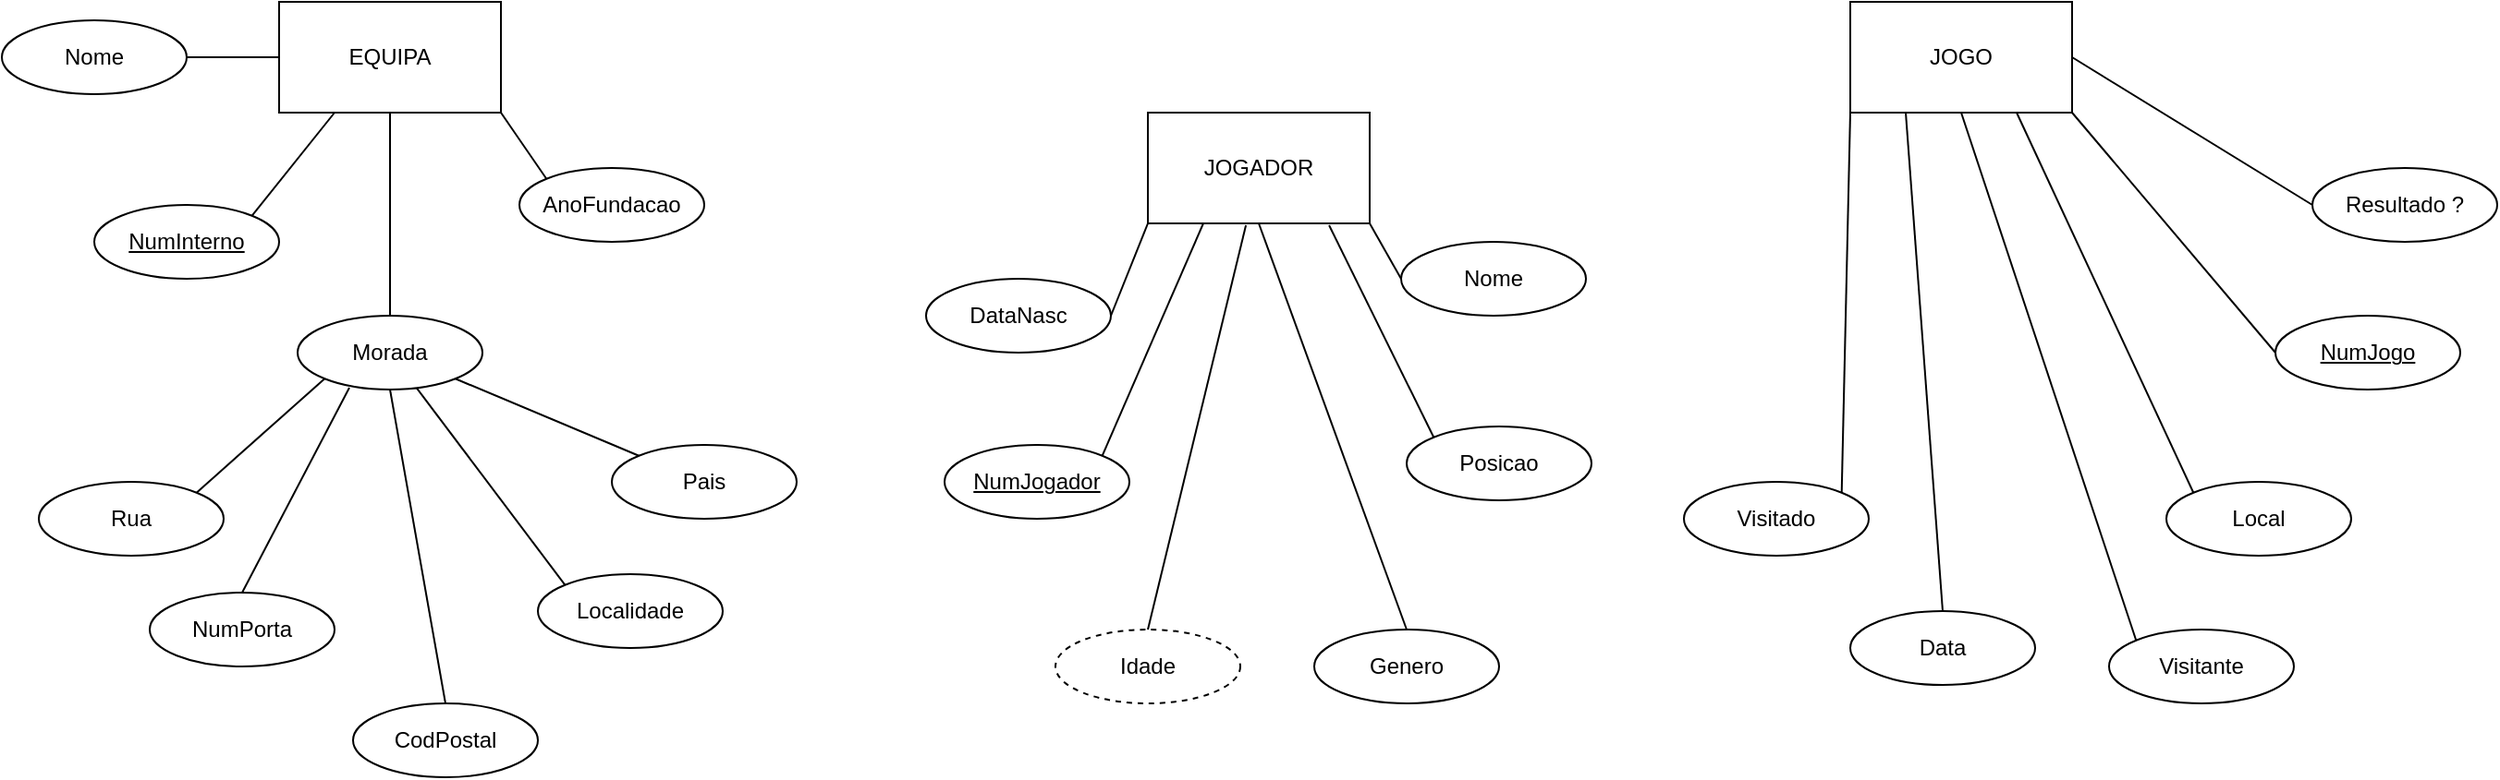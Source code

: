 <mxfile version="24.7.16">
  <diagram name="Página-1" id="nuRB3zGGrpMCYvHhlllO">
    <mxGraphModel dx="1964" dy="714" grid="1" gridSize="10" guides="1" tooltips="1" connect="1" arrows="1" fold="1" page="1" pageScale="1" pageWidth="827" pageHeight="1169" math="0" shadow="0">
      <root>
        <mxCell id="0" />
        <mxCell id="1" parent="0" />
        <mxCell id="1MQO9G28q89DZG1HVqWR-1" value="EQUIPA" style="rounded=0;whiteSpace=wrap;html=1;" vertex="1" parent="1">
          <mxGeometry x="120" y="110" width="120" height="60" as="geometry" />
        </mxCell>
        <mxCell id="1MQO9G28q89DZG1HVqWR-2" value="JOGADOR" style="rounded=0;whiteSpace=wrap;html=1;" vertex="1" parent="1">
          <mxGeometry x="590" y="170" width="120" height="60" as="geometry" />
        </mxCell>
        <mxCell id="1MQO9G28q89DZG1HVqWR-3" value="JOGO" style="rounded=0;whiteSpace=wrap;html=1;" vertex="1" parent="1">
          <mxGeometry x="970" y="110" width="120" height="60" as="geometry" />
        </mxCell>
        <mxCell id="1MQO9G28q89DZG1HVqWR-4" value="Pais" style="ellipse;whiteSpace=wrap;html=1;align=center;" vertex="1" parent="1">
          <mxGeometry x="300" y="350" width="100" height="40" as="geometry" />
        </mxCell>
        <mxCell id="1MQO9G28q89DZG1HVqWR-5" value="Rua" style="ellipse;whiteSpace=wrap;html=1;align=center;" vertex="1" parent="1">
          <mxGeometry x="-10" y="370" width="100" height="40" as="geometry" />
        </mxCell>
        <mxCell id="1MQO9G28q89DZG1HVqWR-7" value="NumInterno" style="ellipse;whiteSpace=wrap;html=1;align=center;fontStyle=4;" vertex="1" parent="1">
          <mxGeometry x="20" y="220" width="100" height="40" as="geometry" />
        </mxCell>
        <mxCell id="1MQO9G28q89DZG1HVqWR-8" value="AnoFundacao" style="ellipse;whiteSpace=wrap;html=1;align=center;" vertex="1" parent="1">
          <mxGeometry x="250" y="200" width="100" height="40" as="geometry" />
        </mxCell>
        <mxCell id="1MQO9G28q89DZG1HVqWR-9" value="Morada" style="ellipse;whiteSpace=wrap;html=1;align=center;" vertex="1" parent="1">
          <mxGeometry x="130" y="280" width="100" height="40" as="geometry" />
        </mxCell>
        <mxCell id="1MQO9G28q89DZG1HVqWR-12" value="Nome" style="ellipse;whiteSpace=wrap;html=1;align=center;" vertex="1" parent="1">
          <mxGeometry x="-30" y="120" width="100" height="40" as="geometry" />
        </mxCell>
        <mxCell id="1MQO9G28q89DZG1HVqWR-13" value="NumPorta" style="ellipse;whiteSpace=wrap;html=1;align=center;" vertex="1" parent="1">
          <mxGeometry x="50" y="430" width="100" height="40" as="geometry" />
        </mxCell>
        <mxCell id="1MQO9G28q89DZG1HVqWR-14" value="Nome" style="ellipse;whiteSpace=wrap;html=1;align=center;" vertex="1" parent="1">
          <mxGeometry x="727" y="240" width="100" height="40" as="geometry" />
        </mxCell>
        <mxCell id="1MQO9G28q89DZG1HVqWR-15" value="Genero" style="ellipse;whiteSpace=wrap;html=1;align=center;" vertex="1" parent="1">
          <mxGeometry x="680" y="450" width="100" height="40" as="geometry" />
        </mxCell>
        <mxCell id="1MQO9G28q89DZG1HVqWR-16" value="DataNasc" style="ellipse;whiteSpace=wrap;html=1;align=center;" vertex="1" parent="1">
          <mxGeometry x="470" y="260" width="100" height="40" as="geometry" />
        </mxCell>
        <mxCell id="1MQO9G28q89DZG1HVqWR-19" value="NumJogador" style="ellipse;whiteSpace=wrap;html=1;align=center;fontStyle=4;" vertex="1" parent="1">
          <mxGeometry x="480" y="350" width="100" height="40" as="geometry" />
        </mxCell>
        <mxCell id="1MQO9G28q89DZG1HVqWR-21" value="Posicao" style="ellipse;whiteSpace=wrap;html=1;align=center;" vertex="1" parent="1">
          <mxGeometry x="730" y="340" width="100" height="40" as="geometry" />
        </mxCell>
        <mxCell id="1MQO9G28q89DZG1HVqWR-22" value="CodPostal" style="ellipse;whiteSpace=wrap;html=1;align=center;" vertex="1" parent="1">
          <mxGeometry x="160" y="490" width="100" height="40" as="geometry" />
        </mxCell>
        <mxCell id="1MQO9G28q89DZG1HVqWR-23" value="Localidade" style="ellipse;whiteSpace=wrap;html=1;align=center;" vertex="1" parent="1">
          <mxGeometry x="260" y="420" width="100" height="40" as="geometry" />
        </mxCell>
        <mxCell id="1MQO9G28q89DZG1HVqWR-24" value="Idade" style="ellipse;whiteSpace=wrap;html=1;align=center;dashed=1;" vertex="1" parent="1">
          <mxGeometry x="540" y="450" width="100" height="40" as="geometry" />
        </mxCell>
        <mxCell id="1MQO9G28q89DZG1HVqWR-25" value="NumJogo" style="ellipse;whiteSpace=wrap;html=1;align=center;fontStyle=4;" vertex="1" parent="1">
          <mxGeometry x="1200" y="280" width="100" height="40" as="geometry" />
        </mxCell>
        <mxCell id="1MQO9G28q89DZG1HVqWR-26" value="Data" style="ellipse;whiteSpace=wrap;html=1;align=center;" vertex="1" parent="1">
          <mxGeometry x="970" y="440" width="100" height="40" as="geometry" />
        </mxCell>
        <mxCell id="1MQO9G28q89DZG1HVqWR-27" value="Visitante" style="ellipse;whiteSpace=wrap;html=1;align=center;" vertex="1" parent="1">
          <mxGeometry x="1110" y="450" width="100" height="40" as="geometry" />
        </mxCell>
        <mxCell id="1MQO9G28q89DZG1HVqWR-28" value="Visitado" style="ellipse;whiteSpace=wrap;html=1;align=center;" vertex="1" parent="1">
          <mxGeometry x="880" y="370" width="100" height="40" as="geometry" />
        </mxCell>
        <mxCell id="1MQO9G28q89DZG1HVqWR-29" value="Resultado ?" style="ellipse;whiteSpace=wrap;html=1;align=center;" vertex="1" parent="1">
          <mxGeometry x="1220" y="200" width="100" height="40" as="geometry" />
        </mxCell>
        <mxCell id="1MQO9G28q89DZG1HVqWR-30" value="Local" style="ellipse;whiteSpace=wrap;html=1;align=center;" vertex="1" parent="1">
          <mxGeometry x="1141" y="370" width="100" height="40" as="geometry" />
        </mxCell>
        <mxCell id="1MQO9G28q89DZG1HVqWR-33" value="" style="endArrow=none;html=1;rounded=0;exitX=0;exitY=0;exitDx=0;exitDy=0;entryX=0.5;entryY=1;entryDx=0;entryDy=0;" edge="1" parent="1" source="1MQO9G28q89DZG1HVqWR-27" target="1MQO9G28q89DZG1HVqWR-3">
          <mxGeometry width="50" height="50" relative="1" as="geometry">
            <mxPoint x="460" y="410" as="sourcePoint" />
            <mxPoint x="510" y="360" as="targetPoint" />
          </mxGeometry>
        </mxCell>
        <mxCell id="1MQO9G28q89DZG1HVqWR-34" value="" style="endArrow=none;html=1;rounded=0;exitX=0;exitY=0;exitDx=0;exitDy=0;entryX=0.75;entryY=1;entryDx=0;entryDy=0;" edge="1" parent="1" source="1MQO9G28q89DZG1HVqWR-30" target="1MQO9G28q89DZG1HVqWR-3">
          <mxGeometry width="50" height="50" relative="1" as="geometry">
            <mxPoint x="460" y="410" as="sourcePoint" />
            <mxPoint x="510" y="360" as="targetPoint" />
          </mxGeometry>
        </mxCell>
        <mxCell id="1MQO9G28q89DZG1HVqWR-35" value="" style="endArrow=none;html=1;rounded=0;exitX=0;exitY=0.5;exitDx=0;exitDy=0;entryX=1;entryY=1;entryDx=0;entryDy=0;" edge="1" parent="1" source="1MQO9G28q89DZG1HVqWR-25" target="1MQO9G28q89DZG1HVqWR-3">
          <mxGeometry width="50" height="50" relative="1" as="geometry">
            <mxPoint x="460" y="410" as="sourcePoint" />
            <mxPoint x="510" y="360" as="targetPoint" />
          </mxGeometry>
        </mxCell>
        <mxCell id="1MQO9G28q89DZG1HVqWR-36" value="" style="endArrow=none;html=1;rounded=0;exitX=0;exitY=0.5;exitDx=0;exitDy=0;entryX=1;entryY=0.5;entryDx=0;entryDy=0;" edge="1" parent="1" source="1MQO9G28q89DZG1HVqWR-29" target="1MQO9G28q89DZG1HVqWR-3">
          <mxGeometry width="50" height="50" relative="1" as="geometry">
            <mxPoint x="460" y="410" as="sourcePoint" />
            <mxPoint x="510" y="360" as="targetPoint" />
          </mxGeometry>
        </mxCell>
        <mxCell id="1MQO9G28q89DZG1HVqWR-37" value="" style="endArrow=none;html=1;rounded=0;exitX=0.5;exitY=0;exitDx=0;exitDy=0;entryX=0.442;entryY=1.017;entryDx=0;entryDy=0;entryPerimeter=0;" edge="1" parent="1" source="1MQO9G28q89DZG1HVqWR-24" target="1MQO9G28q89DZG1HVqWR-2">
          <mxGeometry width="50" height="50" relative="1" as="geometry">
            <mxPoint x="460" y="410" as="sourcePoint" />
            <mxPoint x="510" y="360" as="targetPoint" />
          </mxGeometry>
        </mxCell>
        <mxCell id="1MQO9G28q89DZG1HVqWR-38" value="" style="endArrow=none;html=1;rounded=0;exitX=1;exitY=0;exitDx=0;exitDy=0;entryX=0.25;entryY=1;entryDx=0;entryDy=0;" edge="1" parent="1" source="1MQO9G28q89DZG1HVqWR-19" target="1MQO9G28q89DZG1HVqWR-2">
          <mxGeometry width="50" height="50" relative="1" as="geometry">
            <mxPoint x="460" y="410" as="sourcePoint" />
            <mxPoint x="510" y="360" as="targetPoint" />
          </mxGeometry>
        </mxCell>
        <mxCell id="1MQO9G28q89DZG1HVqWR-39" value="" style="endArrow=none;html=1;rounded=0;entryX=0.5;entryY=0;entryDx=0;entryDy=0;exitX=0.5;exitY=1;exitDx=0;exitDy=0;" edge="1" parent="1" source="1MQO9G28q89DZG1HVqWR-2" target="1MQO9G28q89DZG1HVqWR-15">
          <mxGeometry width="50" height="50" relative="1" as="geometry">
            <mxPoint x="460" y="410" as="sourcePoint" />
            <mxPoint x="510" y="360" as="targetPoint" />
          </mxGeometry>
        </mxCell>
        <mxCell id="1MQO9G28q89DZG1HVqWR-40" value="" style="endArrow=none;html=1;rounded=0;exitX=0;exitY=0;exitDx=0;exitDy=0;entryX=0.817;entryY=1.017;entryDx=0;entryDy=0;entryPerimeter=0;" edge="1" parent="1" source="1MQO9G28q89DZG1HVqWR-21" target="1MQO9G28q89DZG1HVqWR-2">
          <mxGeometry width="50" height="50" relative="1" as="geometry">
            <mxPoint x="460" y="410" as="sourcePoint" />
            <mxPoint x="510" y="360" as="targetPoint" />
          </mxGeometry>
        </mxCell>
        <mxCell id="1MQO9G28q89DZG1HVqWR-41" value="" style="endArrow=none;html=1;rounded=0;exitX=0;exitY=0.5;exitDx=0;exitDy=0;entryX=1;entryY=1;entryDx=0;entryDy=0;" edge="1" parent="1" source="1MQO9G28q89DZG1HVqWR-14" target="1MQO9G28q89DZG1HVqWR-2">
          <mxGeometry width="50" height="50" relative="1" as="geometry">
            <mxPoint x="460" y="410" as="sourcePoint" />
            <mxPoint x="510" y="360" as="targetPoint" />
          </mxGeometry>
        </mxCell>
        <mxCell id="1MQO9G28q89DZG1HVqWR-42" value="" style="endArrow=none;html=1;rounded=0;exitX=0;exitY=1;exitDx=0;exitDy=0;entryX=1;entryY=0.5;entryDx=0;entryDy=0;" edge="1" parent="1" source="1MQO9G28q89DZG1HVqWR-2" target="1MQO9G28q89DZG1HVqWR-16">
          <mxGeometry width="50" height="50" relative="1" as="geometry">
            <mxPoint x="460" y="410" as="sourcePoint" />
            <mxPoint x="510" y="360" as="targetPoint" />
          </mxGeometry>
        </mxCell>
        <mxCell id="1MQO9G28q89DZG1HVqWR-43" value="" style="endArrow=none;html=1;rounded=0;exitX=1;exitY=0;exitDx=0;exitDy=0;entryX=0;entryY=1;entryDx=0;entryDy=0;" edge="1" parent="1" source="1MQO9G28q89DZG1HVqWR-5" target="1MQO9G28q89DZG1HVqWR-9">
          <mxGeometry width="50" height="50" relative="1" as="geometry">
            <mxPoint x="460" y="410" as="sourcePoint" />
            <mxPoint x="510" y="360" as="targetPoint" />
          </mxGeometry>
        </mxCell>
        <mxCell id="1MQO9G28q89DZG1HVqWR-44" value="" style="endArrow=none;html=1;rounded=0;exitX=0.5;exitY=0;exitDx=0;exitDy=0;entryX=0.28;entryY=0.975;entryDx=0;entryDy=0;entryPerimeter=0;" edge="1" parent="1" source="1MQO9G28q89DZG1HVqWR-13" target="1MQO9G28q89DZG1HVqWR-9">
          <mxGeometry width="50" height="50" relative="1" as="geometry">
            <mxPoint x="460" y="410" as="sourcePoint" />
            <mxPoint x="510" y="360" as="targetPoint" />
          </mxGeometry>
        </mxCell>
        <mxCell id="1MQO9G28q89DZG1HVqWR-45" value="" style="endArrow=none;html=1;rounded=0;exitX=0;exitY=0;exitDx=0;exitDy=0;" edge="1" parent="1" source="1MQO9G28q89DZG1HVqWR-23" target="1MQO9G28q89DZG1HVqWR-9">
          <mxGeometry width="50" height="50" relative="1" as="geometry">
            <mxPoint x="460" y="410" as="sourcePoint" />
            <mxPoint x="510" y="360" as="targetPoint" />
          </mxGeometry>
        </mxCell>
        <mxCell id="1MQO9G28q89DZG1HVqWR-46" value="" style="endArrow=none;html=1;rounded=0;exitX=0.5;exitY=1;exitDx=0;exitDy=0;entryX=0.5;entryY=0;entryDx=0;entryDy=0;" edge="1" parent="1" source="1MQO9G28q89DZG1HVqWR-9" target="1MQO9G28q89DZG1HVqWR-22">
          <mxGeometry width="50" height="50" relative="1" as="geometry">
            <mxPoint x="460" y="410" as="sourcePoint" />
            <mxPoint x="510" y="360" as="targetPoint" />
          </mxGeometry>
        </mxCell>
        <mxCell id="1MQO9G28q89DZG1HVqWR-47" value="" style="endArrow=none;html=1;rounded=0;exitX=1;exitY=1;exitDx=0;exitDy=0;entryX=0;entryY=0;entryDx=0;entryDy=0;" edge="1" parent="1" source="1MQO9G28q89DZG1HVqWR-9" target="1MQO9G28q89DZG1HVqWR-4">
          <mxGeometry width="50" height="50" relative="1" as="geometry">
            <mxPoint x="460" y="410" as="sourcePoint" />
            <mxPoint x="510" y="360" as="targetPoint" />
          </mxGeometry>
        </mxCell>
        <mxCell id="1MQO9G28q89DZG1HVqWR-48" value="" style="endArrow=none;html=1;rounded=0;exitX=0.5;exitY=0;exitDx=0;exitDy=0;entryX=0.5;entryY=1;entryDx=0;entryDy=0;" edge="1" parent="1" source="1MQO9G28q89DZG1HVqWR-9" target="1MQO9G28q89DZG1HVqWR-1">
          <mxGeometry width="50" height="50" relative="1" as="geometry">
            <mxPoint x="460" y="410" as="sourcePoint" />
            <mxPoint x="510" y="360" as="targetPoint" />
          </mxGeometry>
        </mxCell>
        <mxCell id="1MQO9G28q89DZG1HVqWR-49" value="" style="endArrow=none;html=1;rounded=0;exitX=0;exitY=0;exitDx=0;exitDy=0;entryX=1;entryY=1;entryDx=0;entryDy=0;" edge="1" parent="1" source="1MQO9G28q89DZG1HVqWR-8" target="1MQO9G28q89DZG1HVqWR-1">
          <mxGeometry width="50" height="50" relative="1" as="geometry">
            <mxPoint x="460" y="410" as="sourcePoint" />
            <mxPoint x="510" y="360" as="targetPoint" />
          </mxGeometry>
        </mxCell>
        <mxCell id="1MQO9G28q89DZG1HVqWR-50" value="" style="endArrow=none;html=1;rounded=0;exitX=1;exitY=0;exitDx=0;exitDy=0;entryX=0.25;entryY=1;entryDx=0;entryDy=0;" edge="1" parent="1" source="1MQO9G28q89DZG1HVqWR-7" target="1MQO9G28q89DZG1HVqWR-1">
          <mxGeometry width="50" height="50" relative="1" as="geometry">
            <mxPoint x="460" y="410" as="sourcePoint" />
            <mxPoint x="510" y="360" as="targetPoint" />
          </mxGeometry>
        </mxCell>
        <mxCell id="1MQO9G28q89DZG1HVqWR-51" value="" style="endArrow=none;html=1;rounded=0;exitX=1;exitY=0.5;exitDx=0;exitDy=0;entryX=0;entryY=0.5;entryDx=0;entryDy=0;" edge="1" parent="1" source="1MQO9G28q89DZG1HVqWR-12" target="1MQO9G28q89DZG1HVqWR-1">
          <mxGeometry width="50" height="50" relative="1" as="geometry">
            <mxPoint x="460" y="410" as="sourcePoint" />
            <mxPoint x="510" y="360" as="targetPoint" />
          </mxGeometry>
        </mxCell>
        <mxCell id="1MQO9G28q89DZG1HVqWR-52" value="" style="endArrow=none;html=1;rounded=0;exitX=0.5;exitY=0;exitDx=0;exitDy=0;entryX=0.25;entryY=1;entryDx=0;entryDy=0;" edge="1" parent="1" source="1MQO9G28q89DZG1HVqWR-26" target="1MQO9G28q89DZG1HVqWR-3">
          <mxGeometry width="50" height="50" relative="1" as="geometry">
            <mxPoint x="930" y="410" as="sourcePoint" />
            <mxPoint x="980" y="360" as="targetPoint" />
          </mxGeometry>
        </mxCell>
        <mxCell id="1MQO9G28q89DZG1HVqWR-53" value="" style="endArrow=none;html=1;rounded=0;exitX=1;exitY=0;exitDx=0;exitDy=0;entryX=0;entryY=1;entryDx=0;entryDy=0;" edge="1" parent="1" source="1MQO9G28q89DZG1HVqWR-28" target="1MQO9G28q89DZG1HVqWR-3">
          <mxGeometry width="50" height="50" relative="1" as="geometry">
            <mxPoint x="930" y="410" as="sourcePoint" />
            <mxPoint x="980" y="360" as="targetPoint" />
          </mxGeometry>
        </mxCell>
      </root>
    </mxGraphModel>
  </diagram>
</mxfile>
